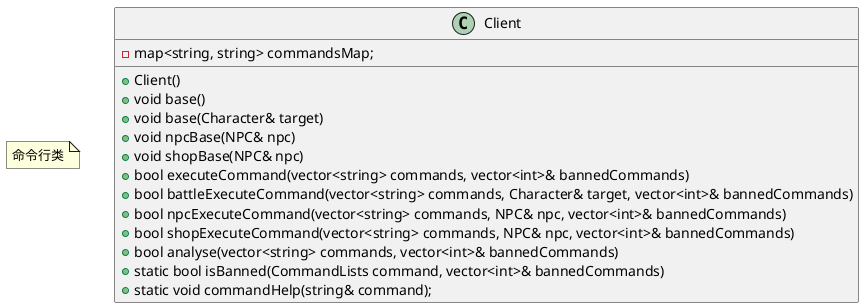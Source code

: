 @startuml

note as N1
  命令行类
end note

class Client{
+Client()
+void base()
+void base(Character& target)
+void npcBase(NPC& npc)
+void shopBase(NPC& npc)
+bool executeCommand(vector<string> commands, vector<int>& bannedCommands)
+bool battleExecuteCommand(vector<string> commands, Character& target, vector<int>& bannedCommands)
+bool npcExecuteCommand(vector<string> commands, NPC& npc, vector<int>& bannedCommands)
+bool shopExecuteCommand(vector<string> commands, NPC& npc, vector<int>& bannedCommands)
+bool analyse(vector<string> commands, vector<int>& bannedCommands)
+static bool isBanned(CommandLists command, vector<int>& bannedCommands)
+static void commandHelp(string& command);
-map<string, string> commandsMap;
}

@enduml